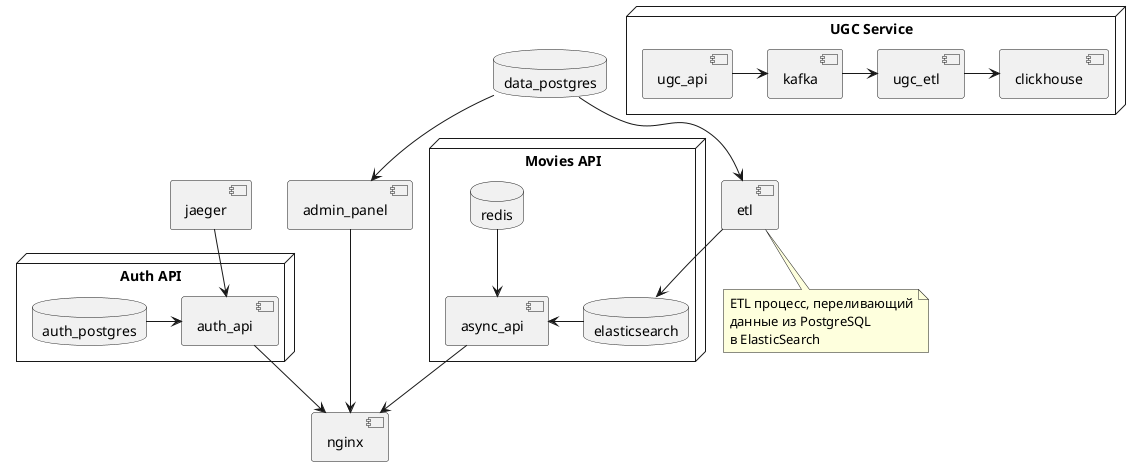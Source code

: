 @startuml
'https://plantuml.com/component-diagram

component   jaeger
component   admin_panel
database    data_postgres
component   nginx
component   etl

node "Movies API" {
    component   async_api
    database    elasticsearch
    database    redis
    elasticsearch -> async_api
    redis --> async_api
}

node "Auth API" {
    database    auth_postgres
    component   auth_api
    auth_postgres -> auth_api
}

node "UGC Service" {
    component ugc_api
    component kafka
    component ugc_etl
    component clickhouse
    ugc_api -> kafka
    kafka -> ugc_etl
    ugc_etl -> clickhouse
}

jaeger --> auth_api
auth_api --> nginx
async_api --> nginx
admin_panel --> nginx
data_postgres --> admin_panel
data_postgres --> etl
etl --> elasticsearch

note bottom of etl
  ETL процесс, переливающий
  данные из PostgreSQL
  в ElasticSearch
end note
@enduml